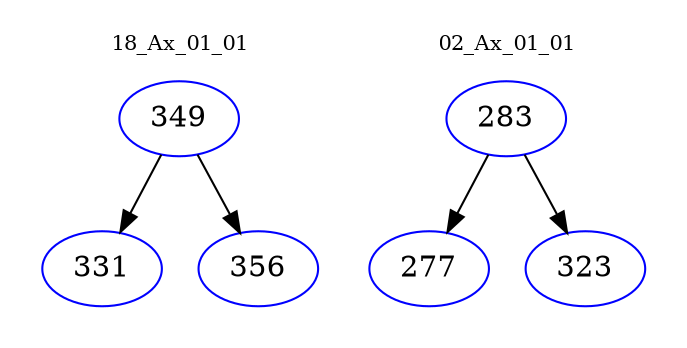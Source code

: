 digraph{
subgraph cluster_0 {
color = white
label = "18_Ax_01_01";
fontsize=10;
T0_349 [label="349", color="blue"]
T0_349 -> T0_331 [color="black"]
T0_331 [label="331", color="blue"]
T0_349 -> T0_356 [color="black"]
T0_356 [label="356", color="blue"]
}
subgraph cluster_1 {
color = white
label = "02_Ax_01_01";
fontsize=10;
T1_283 [label="283", color="blue"]
T1_283 -> T1_277 [color="black"]
T1_277 [label="277", color="blue"]
T1_283 -> T1_323 [color="black"]
T1_323 [label="323", color="blue"]
}
}
